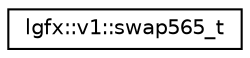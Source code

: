 digraph "Graphical Class Hierarchy"
{
 // LATEX_PDF_SIZE
  edge [fontname="Helvetica",fontsize="10",labelfontname="Helvetica",labelfontsize="10"];
  node [fontname="Helvetica",fontsize="10",shape=record];
  rankdir="LR";
  Node0 [label="lgfx::v1::swap565_t",height=0.2,width=0.4,color="black", fillcolor="white", style="filled",URL="$df/da9/structlgfx_1_1v1_1_1swap565__t.html",tooltip=" "];
}
